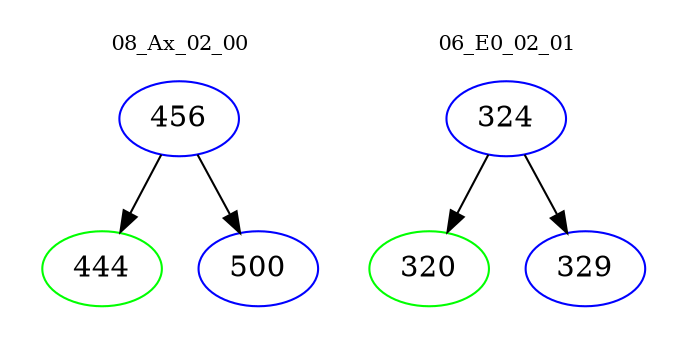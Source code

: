 digraph{
subgraph cluster_0 {
color = white
label = "08_Ax_02_00";
fontsize=10;
T0_456 [label="456", color="blue"]
T0_456 -> T0_444 [color="black"]
T0_444 [label="444", color="green"]
T0_456 -> T0_500 [color="black"]
T0_500 [label="500", color="blue"]
}
subgraph cluster_1 {
color = white
label = "06_E0_02_01";
fontsize=10;
T1_324 [label="324", color="blue"]
T1_324 -> T1_320 [color="black"]
T1_320 [label="320", color="green"]
T1_324 -> T1_329 [color="black"]
T1_329 [label="329", color="blue"]
}
}
